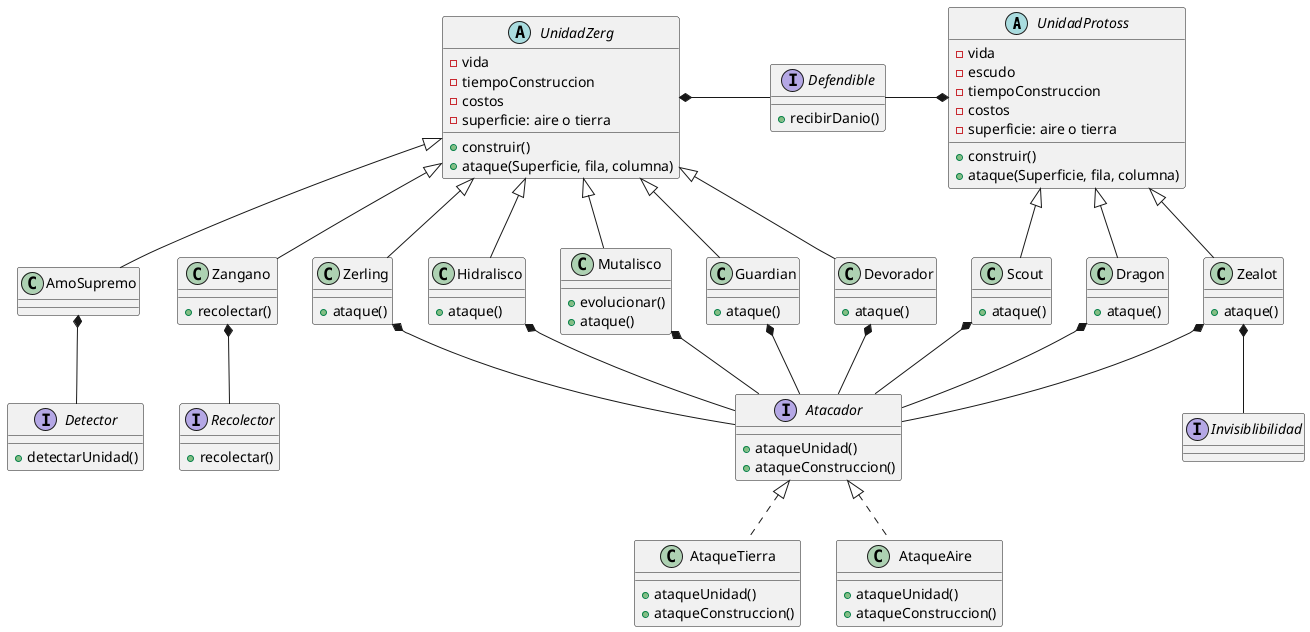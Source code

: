 @startuml


abstract class UnidadProtoss {
    - vida
    - escudo
    - tiempoConstruccion
    - costos
    - superficie: aire o tierra
    + construir()
    + ataque(Superficie, fila, columna)
}

class Zealot {
    +ataque()
}

class Dragon {
    +ataque()
}

class Scout {
   +ataque()

}



abstract class UnidadZerg {
    - vida
    - tiempoConstruccion
    - costos
    - superficie: aire o tierra
    + construir()
    + ataque(Superficie, fila, columna)
}

class AmoSupremo {

}

class Zangano {
    + recolectar()
}

class Zerling {
    + ataque()
}

class Hidralisco {

    +ataque()
}

class Mutalisco {
    +evolucionar()
    +ataque()
}

class Guardian {
    +ataque()
}

class Devorador {
    +ataque()
}

interface Atacador {
    +ataqueUnidad()
    +ataqueConstruccion()
}

class AtaqueTierra {
    +ataqueUnidad()
    +ataqueConstruccion()
}

class AtaqueAire {
    +ataqueUnidad()
    +ataqueConstruccion()
}

interface Defendible {
    +recibirDanio()
}

interface Invisiblibilidad {
}

interface Detector {
    +detectarUnidad()
}

interface Recolector {
    +recolectar()
}

UnidadZerg <|-- Zangano
UnidadZerg <|-- AmoSupremo
UnidadZerg <|-- Zerling
UnidadZerg <|-- Hidralisco
UnidadZerg <|-- Mutalisco
UnidadZerg <|-- Guardian
UnidadZerg <|-- Devorador

UnidadProtoss <|-- Zealot
UnidadProtoss <|-- Dragon
UnidadProtoss <|-- Scout

AmoSupremo *-- Detector

Zealot *-- Invisiblibilidad

Zerling *-- Atacador
Hidralisco *-- Atacador
Mutalisco *-- Atacador
Guardian *-- Atacador
Scout *-- Atacador
Dragon *-- Atacador
Devorador *-- Atacador
Zealot *-- Atacador

Zangano *-- Recolector

UnidadProtoss *-left- Defendible
UnidadZerg *- Defendible

Atacador <|.. AtaqueTierra
Atacador <|.. AtaqueAire


@enduml